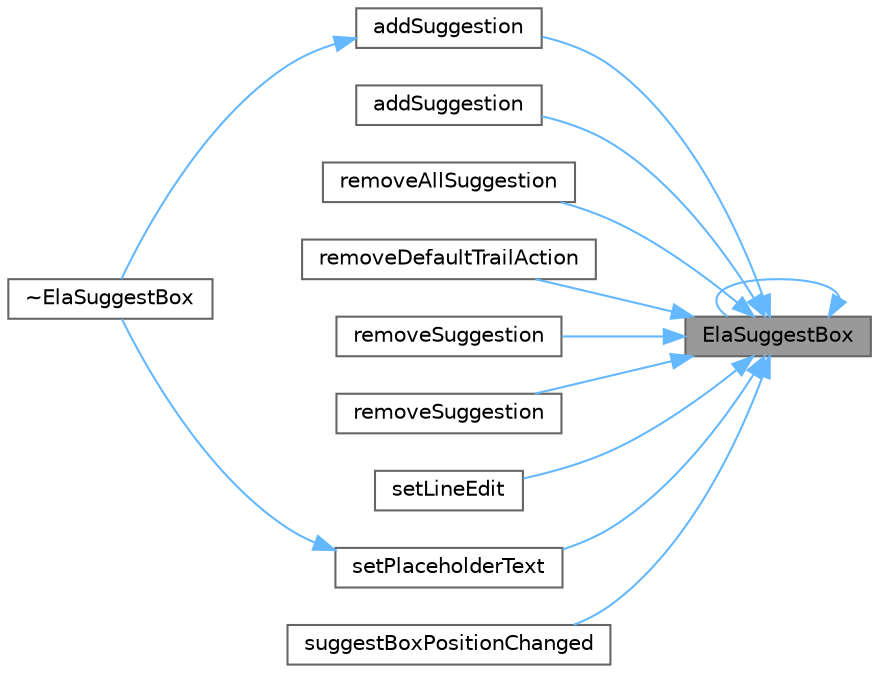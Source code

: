 digraph "ElaSuggestBox"
{
 // LATEX_PDF_SIZE
  bgcolor="transparent";
  edge [fontname=Helvetica,fontsize=10,labelfontname=Helvetica,labelfontsize=10];
  node [fontname=Helvetica,fontsize=10,shape=box,height=0.2,width=0.4];
  rankdir="RL";
  Node1 [id="Node000001",label="ElaSuggestBox",height=0.2,width=0.4,color="gray40", fillcolor="grey60", style="filled", fontcolor="black",tooltip="< 声明私有类指针"];
  Node1 -> Node2 [id="edge1_Node000001_Node000002",dir="back",color="steelblue1",style="solid",tooltip=" "];
  Node2 [id="Node000002",label="addSuggestion",height=0.2,width=0.4,color="grey40", fillcolor="white", style="filled",URL="$class_ela_suggest_box.html#a396d656e7d9459262ccfaaba2a915213",tooltip="添加建议项"];
  Node2 -> Node3 [id="edge2_Node000002_Node000003",dir="back",color="steelblue1",style="solid",tooltip=" "];
  Node3 [id="Node000003",label="~ElaSuggestBox",height=0.2,width=0.4,color="grey40", fillcolor="white", style="filled",URL="$class_ela_suggest_box.html#afab7637a449fea4a908e156f2eb270a1",tooltip="析构函数"];
  Node1 -> Node4 [id="edge3_Node000001_Node000004",dir="back",color="steelblue1",style="solid",tooltip=" "];
  Node4 [id="Node000004",label="addSuggestion",height=0.2,width=0.4,color="grey40", fillcolor="white", style="filled",URL="$class_ela_suggest_box.html#ad04f11c28aa976a2ac0527203325036f",tooltip="添加带图标的建议项"];
  Node1 -> Node1 [id="edge4_Node000001_Node000001",dir="back",color="steelblue1",style="solid",tooltip=" "];
  Node1 -> Node5 [id="edge5_Node000001_Node000005",dir="back",color="steelblue1",style="solid",tooltip=" "];
  Node5 [id="Node000005",label="removeAllSuggestion",height=0.2,width=0.4,color="grey40", fillcolor="white", style="filled",URL="$class_ela_suggest_box.html#ade7503e129cb5510b13d824434a5edfb",tooltip="移除所有建议项"];
  Node1 -> Node6 [id="edge6_Node000001_Node000006",dir="back",color="steelblue1",style="solid",tooltip=" "];
  Node6 [id="Node000006",label="removeDefaultTrailAction",height=0.2,width=0.4,color="grey40", fillcolor="white", style="filled",URL="$class_ela_suggest_box.html#a19a0efdeef6a5adf72535b25924781be",tooltip="移除默认尾部动作"];
  Node1 -> Node7 [id="edge7_Node000001_Node000007",dir="back",color="steelblue1",style="solid",tooltip=" "];
  Node7 [id="Node000007",label="removeSuggestion",height=0.2,width=0.4,color="grey40", fillcolor="white", style="filled",URL="$class_ela_suggest_box.html#ab9c239f11549a5c91d7daca39b4372e4",tooltip="移除建议项"];
  Node1 -> Node8 [id="edge8_Node000001_Node000008",dir="back",color="steelblue1",style="solid",tooltip=" "];
  Node8 [id="Node000008",label="removeSuggestion",height=0.2,width=0.4,color="grey40", fillcolor="white", style="filled",URL="$class_ela_suggest_box.html#add0a51c21750636dc99c85306d43acff",tooltip="移除指定索引的建议项"];
  Node1 -> Node9 [id="edge9_Node000001_Node000009",dir="back",color="steelblue1",style="solid",tooltip=" "];
  Node9 [id="Node000009",label="setLineEdit",height=0.2,width=0.4,color="grey40", fillcolor="white", style="filled",URL="$class_ela_suggest_box.html#a3a1979e9a91786a372ef65f799160517",tooltip="设置搜索编辑框"];
  Node1 -> Node10 [id="edge10_Node000001_Node000010",dir="back",color="steelblue1",style="solid",tooltip=" "];
  Node10 [id="Node000010",label="setPlaceholderText",height=0.2,width=0.4,color="grey40", fillcolor="white", style="filled",URL="$class_ela_suggest_box.html#af7e59fb643e69dd6e97f55fd3a3b376a",tooltip="设置占位文本"];
  Node10 -> Node3 [id="edge11_Node000010_Node000003",dir="back",color="steelblue1",style="solid",tooltip=" "];
  Node1 -> Node11 [id="edge12_Node000001_Node000011",dir="back",color="steelblue1",style="solid",tooltip=" "];
  Node11 [id="Node000011",label="suggestBoxPositionChanged",height=0.2,width=0.4,color="grey40", fillcolor="white", style="filled",URL="$class_ela_suggest_box.html#aaae4c802233b120dc13fb6abd02b8daf",tooltip="建议框位置变化"];
}
